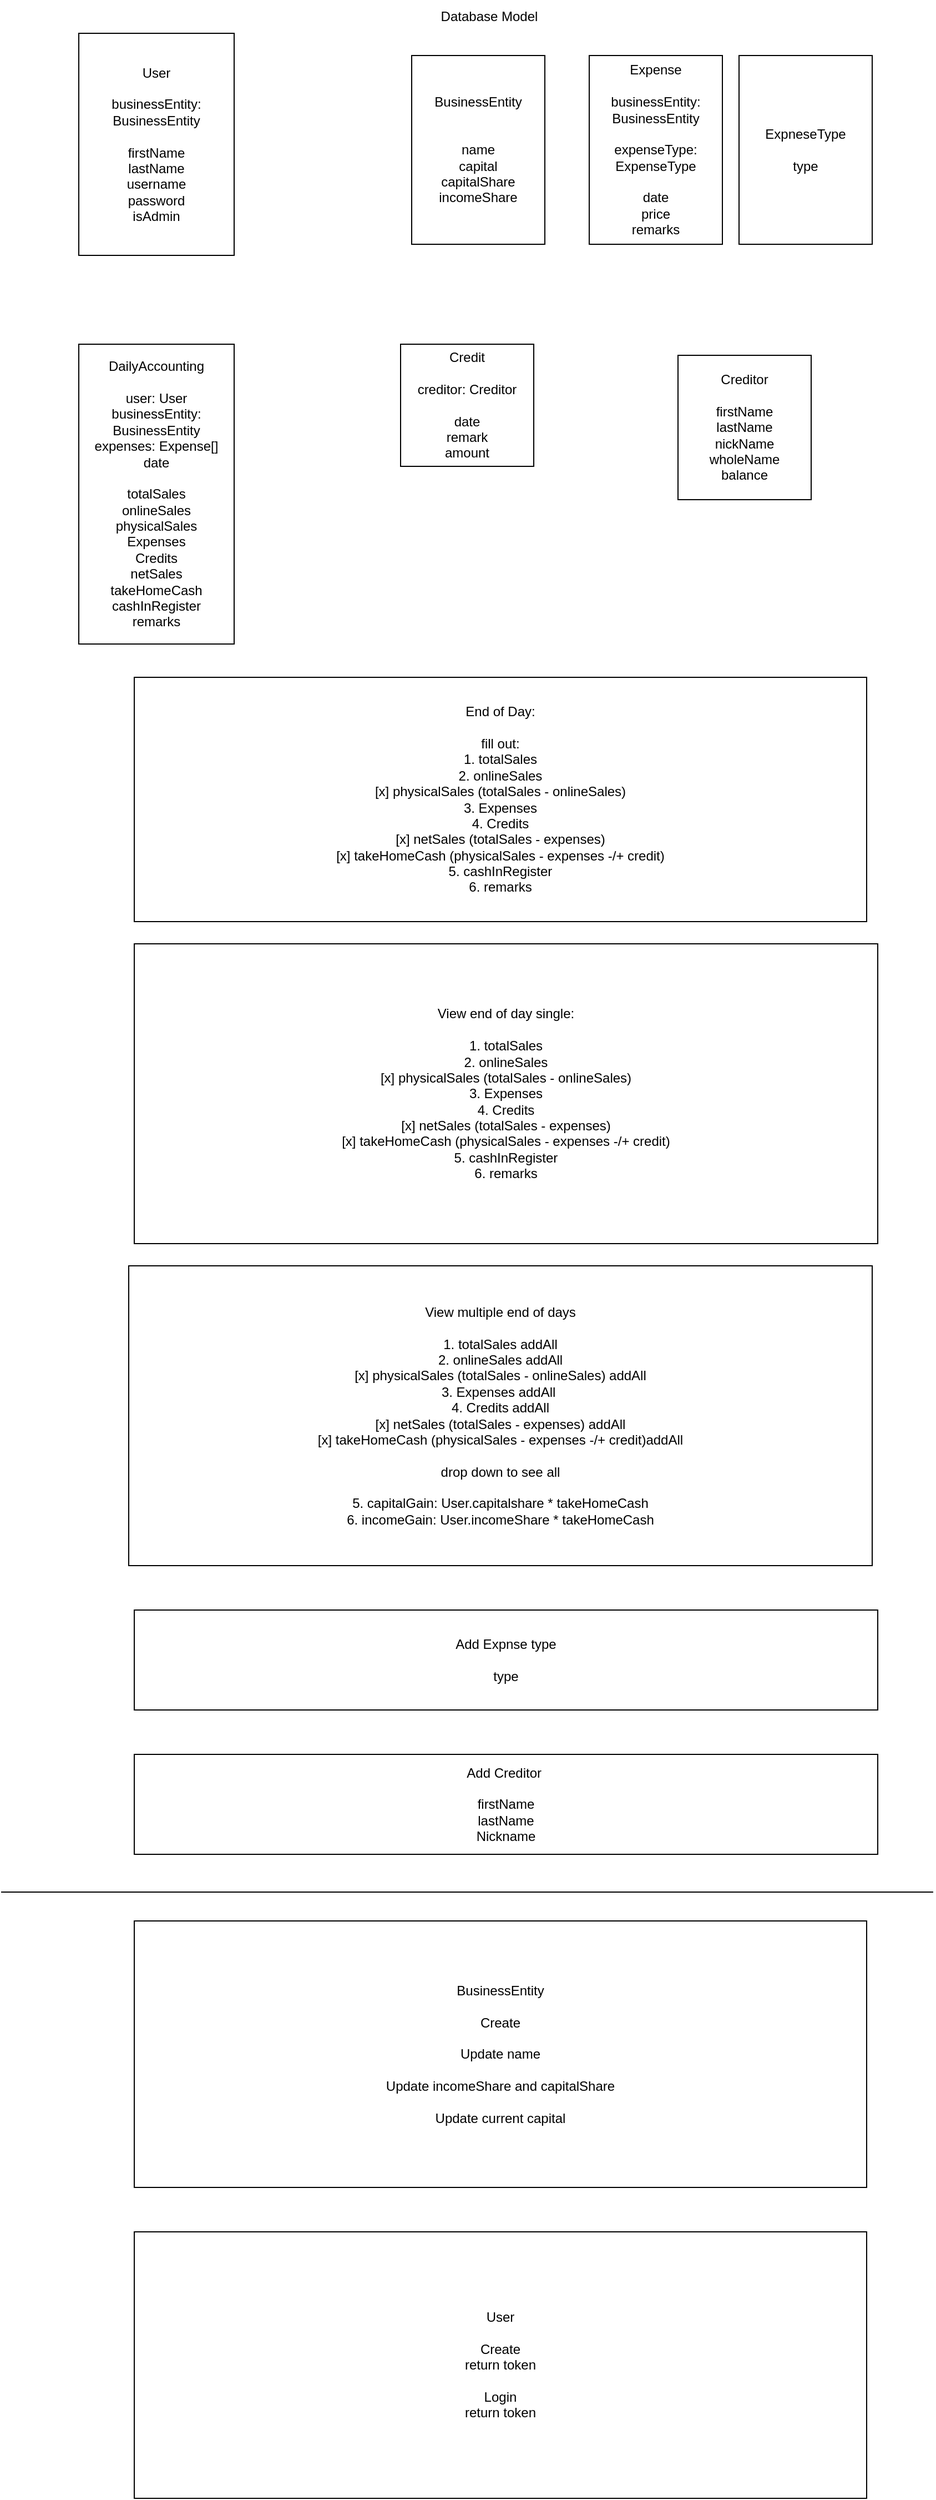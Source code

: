 <mxfile version="15.6.5" type="device"><diagram id="27YZcKbdvIIkczw3A9h6" name="Page-1"><mxGraphModel dx="1038" dy="547" grid="1" gridSize="10" guides="1" tooltips="1" connect="1" arrows="1" fold="1" page="1" pageScale="1" pageWidth="850" pageHeight="1100" math="0" shadow="0"><root><mxCell id="0"/><mxCell id="1" parent="0"/><mxCell id="jt-SDenVV1EwC-YxXWQB-1" value="Database Model" style="text;html=1;strokeColor=none;fillColor=none;align=center;verticalAlign=middle;whiteSpace=wrap;rounded=0;" parent="1" vertex="1"><mxGeometry x="380" y="10" width="120" height="30" as="geometry"/></mxCell><mxCell id="jt-SDenVV1EwC-YxXWQB-2" value="User&lt;br&gt;&lt;br&gt;businessEntity:&lt;br&gt;BusinessEntity&lt;br&gt;&lt;br&gt;firstName&lt;br&gt;lastName&lt;br&gt;username&lt;br&gt;password&lt;br&gt;isAdmin" style="rounded=0;whiteSpace=wrap;html=1;" parent="1" vertex="1"><mxGeometry x="70" y="40" width="140" height="200" as="geometry"/></mxCell><mxCell id="jt-SDenVV1EwC-YxXWQB-3" value="DailyAccounting&lt;br&gt;&lt;br&gt;user: User&lt;br&gt;businessEntity:&lt;br&gt;BusinessEntity&lt;br&gt;expenses: Expense[]&lt;br&gt;date&lt;br&gt;&lt;br&gt;totalSales&lt;br&gt;onlineSales&lt;br&gt;physicalSales&lt;br&gt;Expenses&lt;br&gt;Credits&lt;br&gt;netSales&lt;br&gt;takeHomeCash&lt;br&gt;cashInRegister&lt;br&gt;remarks" style="rounded=0;whiteSpace=wrap;html=1;" parent="1" vertex="1"><mxGeometry x="70" y="320" width="140" height="270" as="geometry"/></mxCell><mxCell id="jt-SDenVV1EwC-YxXWQB-4" value="Expense&lt;br&gt;&lt;br&gt;businessEntity:&lt;br&gt;BusinessEntity&lt;br&gt;&lt;br&gt;expenseType: ExpenseType&lt;br&gt;&lt;br&gt;date&lt;br&gt;price&lt;br&gt;remarks" style="rounded=0;whiteSpace=wrap;html=1;" parent="1" vertex="1"><mxGeometry x="530" y="60" width="120" height="170" as="geometry"/></mxCell><mxCell id="xOWwZzGV78IkBqvLT3d6-1" value="BusinessEntity&lt;br&gt;&lt;br&gt;&lt;br&gt;name&lt;br&gt;capital&lt;br&gt;capitalShare&lt;br&gt;incomeShare" style="rounded=0;whiteSpace=wrap;html=1;" parent="1" vertex="1"><mxGeometry x="370" y="60" width="120" height="170" as="geometry"/></mxCell><mxCell id="SXVXDn20BuGUWamBg-YK-15" value="End of Day:&lt;br&gt;&lt;br&gt;fill out:&lt;br&gt;1. totalSales&lt;br&gt;2. onlineSales&lt;br&gt;[x] physicalSales (totalSales - onlineSales)&lt;br&gt;3. Expenses&lt;br&gt;4. Credits&lt;br&gt;[x] netSales (totalSales - expenses)&lt;br&gt;[x] takeHomeCash (physicalSales - expenses -/+ credit)&lt;br&gt;5. cashInRegister&lt;br&gt;6. remarks" style="rounded=0;whiteSpace=wrap;html=1;" parent="1" vertex="1"><mxGeometry x="120" y="620" width="660" height="220" as="geometry"/></mxCell><mxCell id="SXVXDn20BuGUWamBg-YK-16" value="Credit&lt;br&gt;&lt;br&gt;creditor: Creditor&lt;br&gt;&lt;br&gt;date&lt;br&gt;remark&lt;br&gt;amount" style="rounded=0;whiteSpace=wrap;html=1;" parent="1" vertex="1"><mxGeometry x="360" y="320" width="120" height="110" as="geometry"/></mxCell><mxCell id="SXVXDn20BuGUWamBg-YK-17" value="Creditor&lt;br&gt;&lt;br&gt;firstName&lt;br&gt;lastName&lt;br&gt;nickName&lt;br&gt;wholeName&lt;br&gt;balance" style="rounded=0;whiteSpace=wrap;html=1;" parent="1" vertex="1"><mxGeometry x="610" y="330" width="120" height="130" as="geometry"/></mxCell><mxCell id="SXVXDn20BuGUWamBg-YK-18" value="View end of day single:&lt;br&gt;&lt;br&gt;1. totalSales&lt;br&gt;2. onlineSales&lt;br&gt;[x] physicalSales (totalSales - onlineSales)&lt;br&gt;3. Expenses&lt;br&gt;4. Credits&lt;br&gt;[x] netSales (totalSales - expenses)&lt;br&gt;[x] takeHomeCash (physicalSales - expenses -/+ credit)&lt;br&gt;5. cashInRegister&lt;br&gt;6. remarks" style="rounded=0;whiteSpace=wrap;html=1;" parent="1" vertex="1"><mxGeometry x="120" y="860" width="670" height="270" as="geometry"/></mxCell><mxCell id="SXVXDn20BuGUWamBg-YK-19" value="View multiple end of days&lt;br&gt;&lt;br&gt;1. totalSales addAll&lt;br&gt;2. onlineSales addAll&lt;br&gt;[x] physicalSales (totalSales - onlineSales) addAll&lt;br&gt;3. Expenses addAll&amp;nbsp;&lt;br&gt;4. Credits addAll&lt;br&gt;[x] netSales (totalSales - expenses) addAll&lt;br&gt;[x] takeHomeCash (physicalSales - expenses -/+ credit)addAll&lt;br&gt;&lt;br&gt;drop down to see all&lt;br&gt;&lt;br&gt;5. capitalGain: User.capitalshare * takeHomeCash&lt;br&gt;6. incomeGain: User.incomeShare * takeHomeCash" style="rounded=0;whiteSpace=wrap;html=1;" parent="1" vertex="1"><mxGeometry x="115" y="1150" width="670" height="270" as="geometry"/></mxCell><mxCell id="SXVXDn20BuGUWamBg-YK-20" value="Add Expnse type&lt;br&gt;&lt;br&gt;type" style="rounded=0;whiteSpace=wrap;html=1;" parent="1" vertex="1"><mxGeometry x="120" y="1460" width="670" height="90" as="geometry"/></mxCell><mxCell id="SXVXDn20BuGUWamBg-YK-21" value="ExpneseType&lt;br&gt;&lt;br&gt;type" style="rounded=0;whiteSpace=wrap;html=1;" parent="1" vertex="1"><mxGeometry x="665" y="60" width="120" height="170" as="geometry"/></mxCell><mxCell id="SXVXDn20BuGUWamBg-YK-22" value="Add Creditor&amp;nbsp;&lt;br&gt;&lt;br&gt;firstName&lt;br&gt;lastName&lt;br&gt;Nickname" style="rounded=0;whiteSpace=wrap;html=1;" parent="1" vertex="1"><mxGeometry x="120" y="1590" width="670" height="90" as="geometry"/></mxCell><mxCell id="Tf0hgai7c_R0EzSnoUQs-1" value="" style="endArrow=none;html=1;rounded=0;strokeColor=default;labelBackgroundColor=default;fontColor=default;" edge="1" parent="1"><mxGeometry width="50" height="50" relative="1" as="geometry"><mxPoint y="1714" as="sourcePoint"/><mxPoint x="840" y="1714" as="targetPoint"/></mxGeometry></mxCell><mxCell id="Tf0hgai7c_R0EzSnoUQs-2" value="BusinessEntity&lt;br&gt;&lt;br&gt;Create&lt;br&gt;&lt;br&gt;Update name&lt;br&gt;&lt;br&gt;Update incomeShare and capitalShare&lt;br&gt;&lt;br&gt;Update current capital" style="rounded=0;whiteSpace=wrap;html=1;fontColor=default;fillColor=default;strokeColor=default;" vertex="1" parent="1"><mxGeometry x="120" y="1740" width="660" height="240" as="geometry"/></mxCell><mxCell id="Tf0hgai7c_R0EzSnoUQs-3" value="User&lt;br&gt;&lt;br&gt;Create&lt;br&gt;return token&lt;br&gt;&lt;br&gt;Login&lt;br&gt;return token" style="rounded=0;whiteSpace=wrap;html=1;fontColor=default;fillColor=default;strokeColor=default;" vertex="1" parent="1"><mxGeometry x="120" y="2020" width="660" height="240" as="geometry"/></mxCell></root></mxGraphModel></diagram></mxfile>